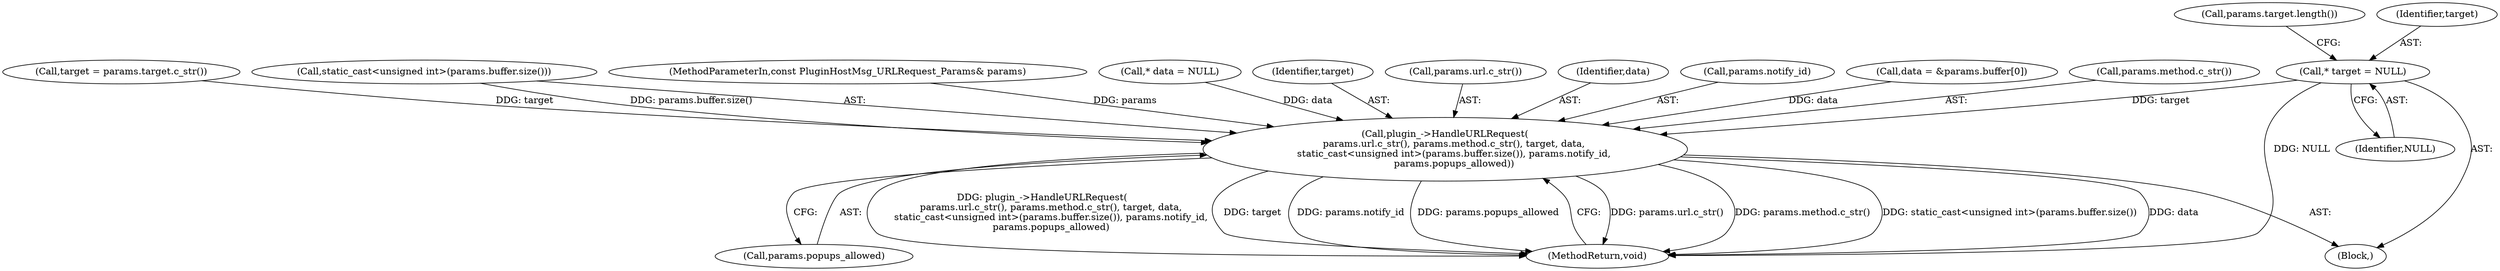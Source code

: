 digraph "0_Chrome_ea3d1d84be3d6f97bf50e76511c9e26af6895533_18@pointer" {
"1000118" [label="(Call,* target = NULL)"];
"1000126" [label="(Call,plugin_->HandleURLRequest(\n      params.url.c_str(), params.method.c_str(), target, data,\n      static_cast<unsigned int>(params.buffer.size()), params.notify_id,\n      params.popups_allowed))"];
"1000102" [label="(Block,)"];
"1000130" [label="(Identifier,data)"];
"1000134" [label="(Call,params.notify_id)"];
"1000109" [label="(Call,data = &params.buffer[0])"];
"1000122" [label="(Call,params.target.length())"];
"1000119" [label="(Identifier,target)"];
"1000137" [label="(Call,params.popups_allowed)"];
"1000128" [label="(Call,params.method.c_str())"];
"1000120" [label="(Identifier,NULL)"];
"1000140" [label="(MethodReturn,void)"];
"1000123" [label="(Call,target = params.target.c_str())"];
"1000131" [label="(Call,static_cast<unsigned int>(params.buffer.size()))"];
"1000101" [label="(MethodParameterIn,const PluginHostMsg_URLRequest_Params& params)"];
"1000104" [label="(Call,* data = NULL)"];
"1000129" [label="(Identifier,target)"];
"1000127" [label="(Call,params.url.c_str())"];
"1000118" [label="(Call,* target = NULL)"];
"1000126" [label="(Call,plugin_->HandleURLRequest(\n      params.url.c_str(), params.method.c_str(), target, data,\n      static_cast<unsigned int>(params.buffer.size()), params.notify_id,\n      params.popups_allowed))"];
"1000118" -> "1000102"  [label="AST: "];
"1000118" -> "1000120"  [label="CFG: "];
"1000119" -> "1000118"  [label="AST: "];
"1000120" -> "1000118"  [label="AST: "];
"1000122" -> "1000118"  [label="CFG: "];
"1000118" -> "1000140"  [label="DDG: NULL"];
"1000118" -> "1000126"  [label="DDG: target"];
"1000126" -> "1000102"  [label="AST: "];
"1000126" -> "1000137"  [label="CFG: "];
"1000127" -> "1000126"  [label="AST: "];
"1000128" -> "1000126"  [label="AST: "];
"1000129" -> "1000126"  [label="AST: "];
"1000130" -> "1000126"  [label="AST: "];
"1000131" -> "1000126"  [label="AST: "];
"1000134" -> "1000126"  [label="AST: "];
"1000137" -> "1000126"  [label="AST: "];
"1000140" -> "1000126"  [label="CFG: "];
"1000126" -> "1000140"  [label="DDG: params.url.c_str()"];
"1000126" -> "1000140"  [label="DDG: params.method.c_str()"];
"1000126" -> "1000140"  [label="DDG: static_cast<unsigned int>(params.buffer.size())"];
"1000126" -> "1000140"  [label="DDG: data"];
"1000126" -> "1000140"  [label="DDG: plugin_->HandleURLRequest(\n      params.url.c_str(), params.method.c_str(), target, data,\n      static_cast<unsigned int>(params.buffer.size()), params.notify_id,\n      params.popups_allowed)"];
"1000126" -> "1000140"  [label="DDG: target"];
"1000126" -> "1000140"  [label="DDG: params.notify_id"];
"1000126" -> "1000140"  [label="DDG: params.popups_allowed"];
"1000123" -> "1000126"  [label="DDG: target"];
"1000104" -> "1000126"  [label="DDG: data"];
"1000109" -> "1000126"  [label="DDG: data"];
"1000131" -> "1000126"  [label="DDG: params.buffer.size()"];
"1000101" -> "1000126"  [label="DDG: params"];
}
